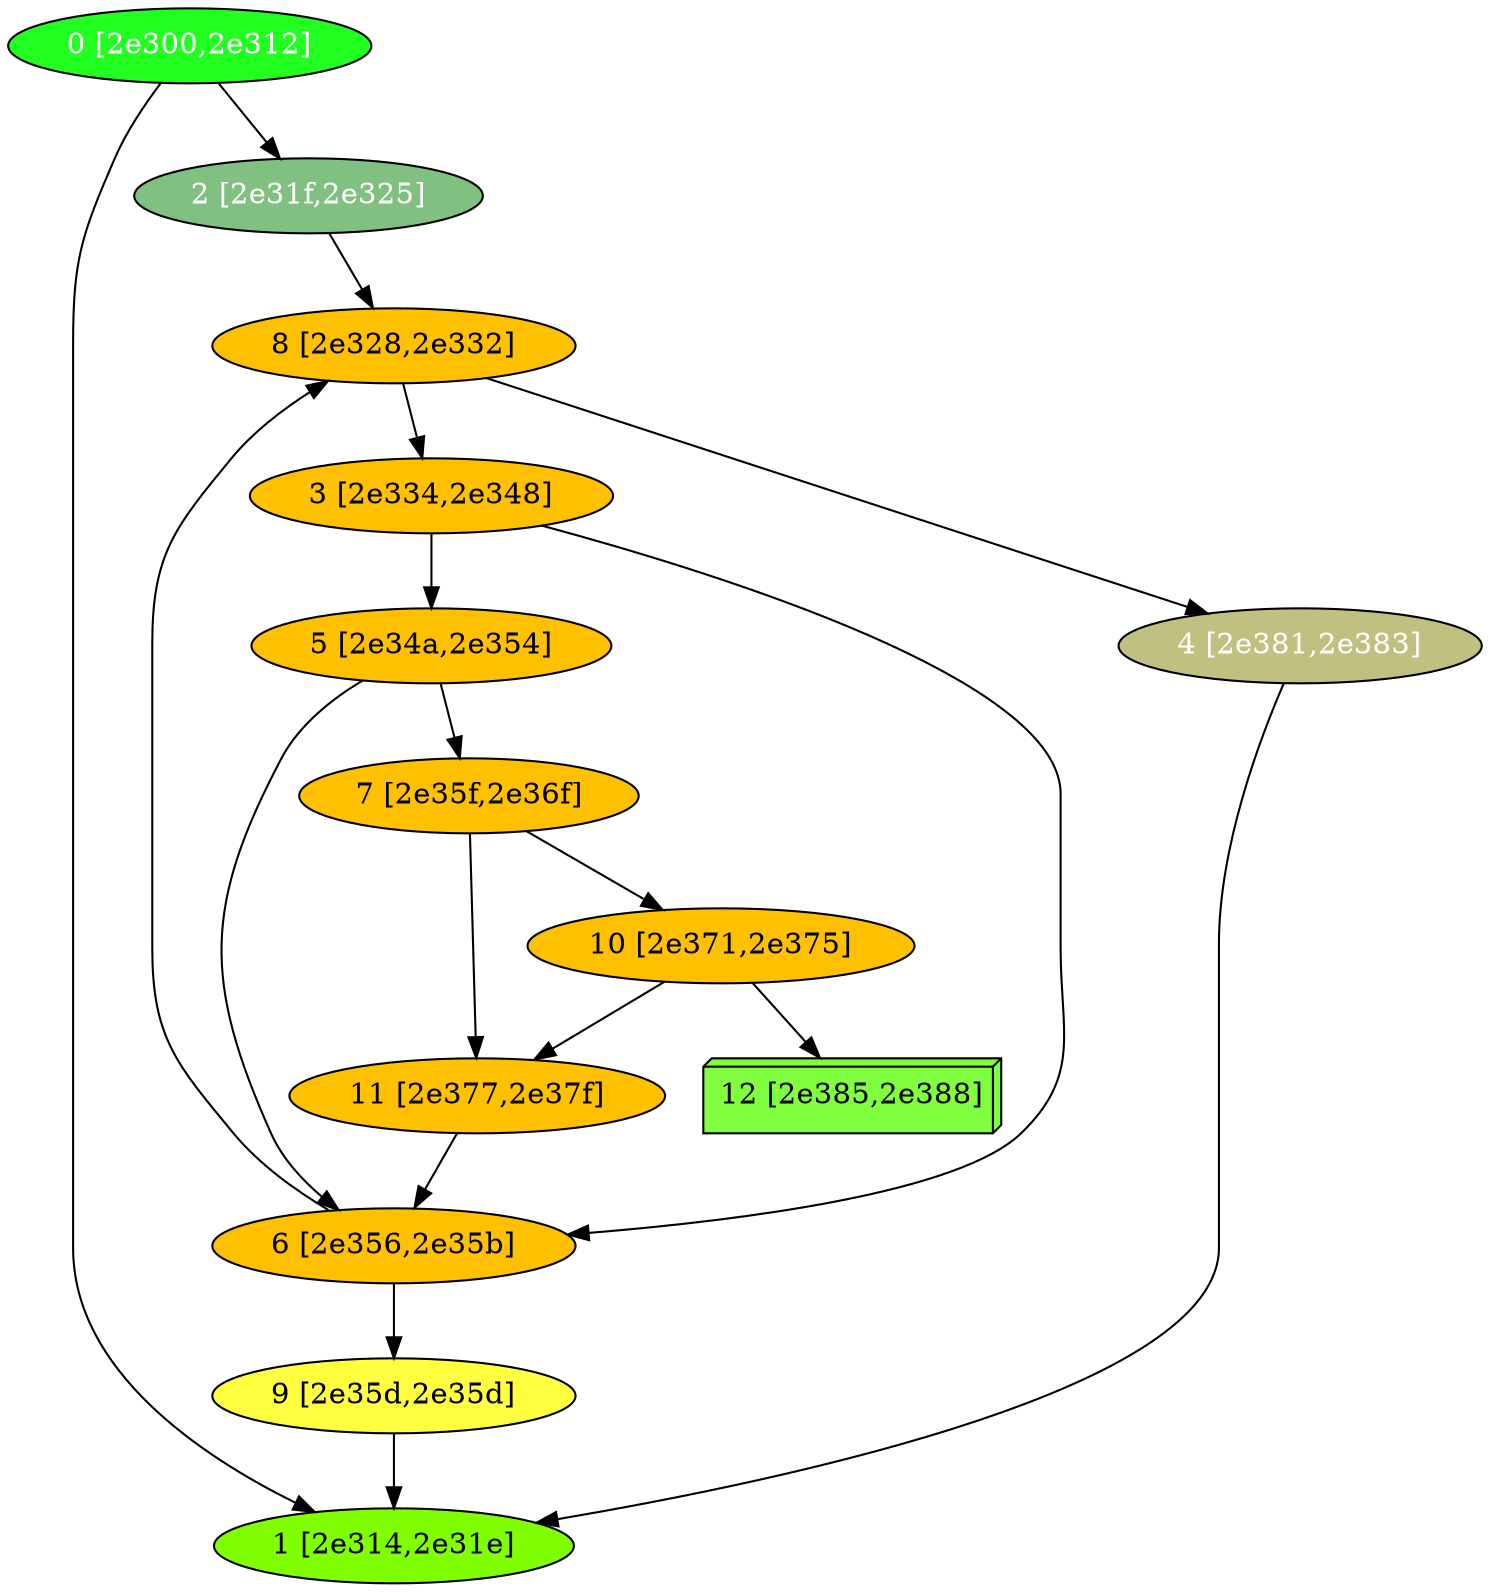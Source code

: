 diGraph libnss3{
	libnss3_0  [style=filled fillcolor="#20FF20" fontcolor="#ffffff" shape=oval label="0 [2e300,2e312]"]
	libnss3_1  [style=filled fillcolor="#80FF00" fontcolor="#000000" shape=oval label="1 [2e314,2e31e]"]
	libnss3_2  [style=filled fillcolor="#80C080" fontcolor="#ffffff" shape=oval label="2 [2e31f,2e325]"]
	libnss3_3  [style=filled fillcolor="#FFC000" fontcolor="#000000" shape=oval label="3 [2e334,2e348]"]
	libnss3_4  [style=filled fillcolor="#C0C080" fontcolor="#ffffff" shape=oval label="4 [2e381,2e383]"]
	libnss3_5  [style=filled fillcolor="#FFC000" fontcolor="#000000" shape=oval label="5 [2e34a,2e354]"]
	libnss3_6  [style=filled fillcolor="#FFC000" fontcolor="#000000" shape=oval label="6 [2e356,2e35b]"]
	libnss3_7  [style=filled fillcolor="#FFC000" fontcolor="#000000" shape=oval label="7 [2e35f,2e36f]"]
	libnss3_8  [style=filled fillcolor="#FFC000" fontcolor="#000000" shape=oval label="8 [2e328,2e332]"]
	libnss3_9  [style=filled fillcolor="#FFFF40" fontcolor="#000000" shape=oval label="9 [2e35d,2e35d]"]
	libnss3_a  [style=filled fillcolor="#FFC000" fontcolor="#000000" shape=oval label="10 [2e371,2e375]"]
	libnss3_b  [style=filled fillcolor="#FFC000" fontcolor="#000000" shape=oval label="11 [2e377,2e37f]"]
	libnss3_c  [style=filled fillcolor="#80FF40" fontcolor="#000000" shape=box3d label="12 [2e385,2e388]"]

	libnss3_0 -> libnss3_1
	libnss3_0 -> libnss3_2
	libnss3_2 -> libnss3_8
	libnss3_3 -> libnss3_5
	libnss3_3 -> libnss3_6
	libnss3_4 -> libnss3_1
	libnss3_5 -> libnss3_6
	libnss3_5 -> libnss3_7
	libnss3_6 -> libnss3_8
	libnss3_6 -> libnss3_9
	libnss3_7 -> libnss3_a
	libnss3_7 -> libnss3_b
	libnss3_8 -> libnss3_3
	libnss3_8 -> libnss3_4
	libnss3_9 -> libnss3_1
	libnss3_a -> libnss3_b
	libnss3_a -> libnss3_c
	libnss3_b -> libnss3_6
}